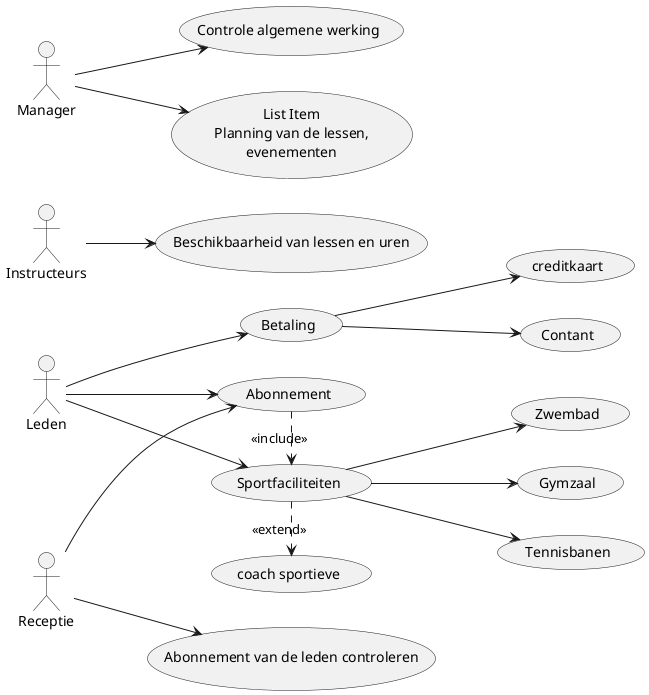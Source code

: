 @startuml
'https://plantuml.com/use-case-diagram
left to right direction
actor Leden
actor Instructeurs
actor Manager
actor Receptie

usecase "Sportfaciliteiten" as SF
usecase "Zwembad" as Zw
usecase "Gymzaal" as Gym
usecase "Tennisbanen" as Ten
usecase "coach sportieve" as Coach
usecase "Abonnement" as Ab
usecase "Betaling" as Bet
usecase "Contant" as Cont
usecase "creditkaart" as Credit

usecase "Beschikbaarheid van lessen en uren" as Beschik

usecase "Controle algemene werking" as Controle
usecase "List Item\nPlanning van de lessen,\nevenementen" as Planning
usecase "Abonnement van de leden controleren" as CheckAb

Leden --> SF
SF --> Zw
SF --> Gym
SF --> Ten
SF .> Coach : <<extend>>

Leden --> Ab
Ab .> SF : <<include>>

Leden --> Bet
Bet --> Cont
Bet --> Credit

Receptie --> Ab
Receptie --> CheckAb

Instructeurs --> Beschik

Manager --> Controle
Manager --> Planning

@enduml